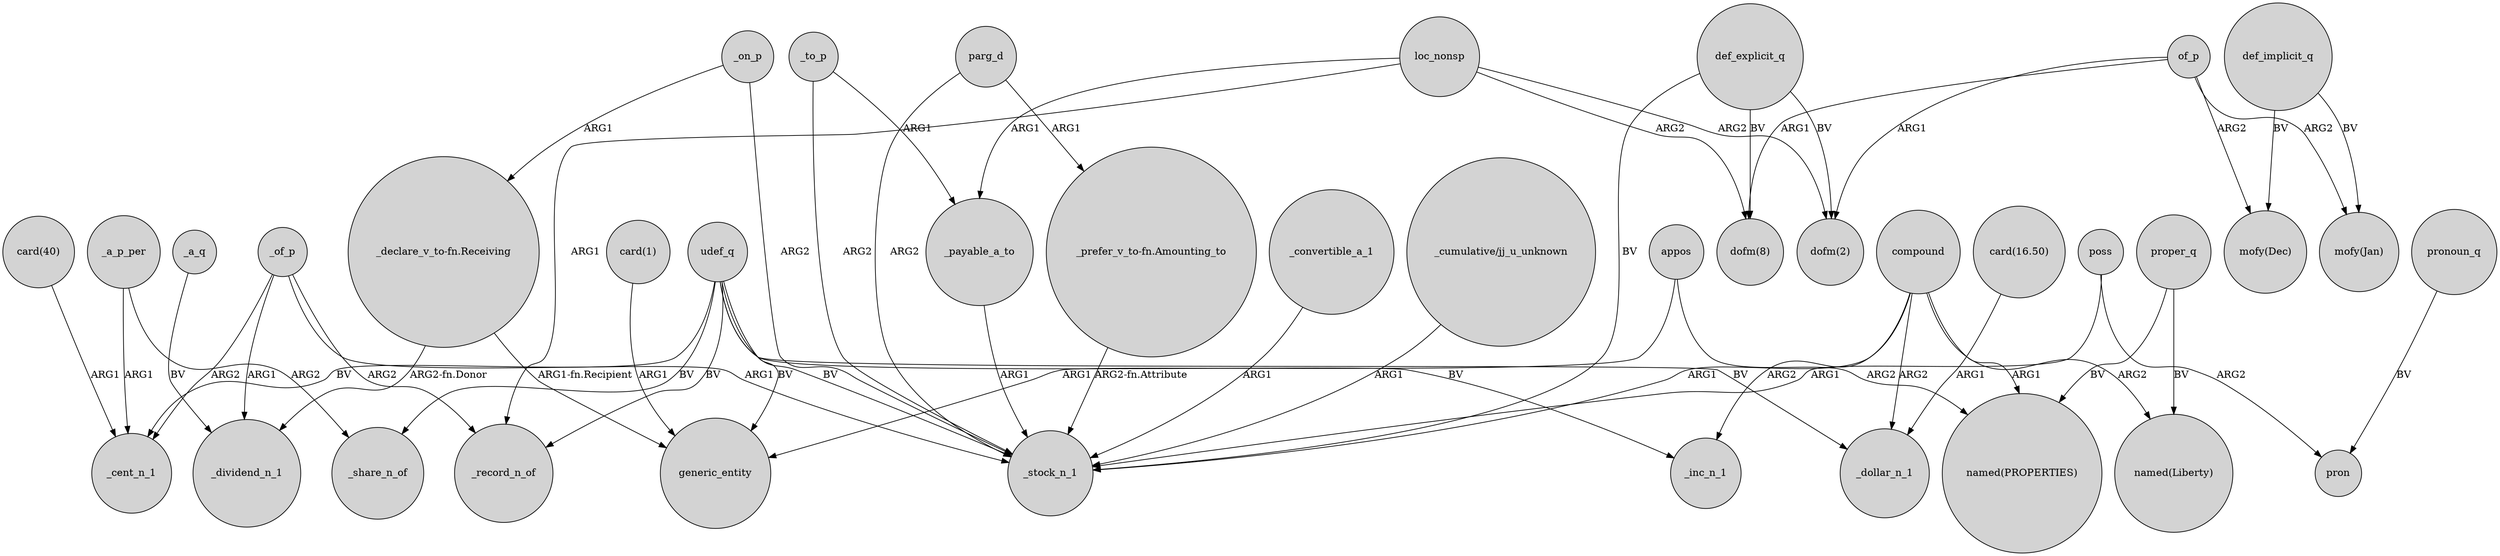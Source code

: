 digraph {
	node [shape=circle style=filled]
	"card(1)" -> generic_entity [label=ARG1]
	proper_q -> "named(PROPERTIES)" [label=BV]
	_on_p -> "_declare_v_to-fn.Receiving" [label=ARG1]
	udef_q -> _record_n_of [label=BV]
	"card(40)" -> _cent_n_1 [label=ARG1]
	_of_p -> _dividend_n_1 [label=ARG1]
	_a_p_per -> _cent_n_1 [label=ARG1]
	compound -> "named(Liberty)" [label=ARG2]
	of_p -> "mofy(Jan)" [label=ARG2]
	compound -> "named(PROPERTIES)" [label=ARG1]
	def_explicit_q -> _stock_n_1 [label=BV]
	_on_p -> _stock_n_1 [label=ARG2]
	"_declare_v_to-fn.Receiving" -> generic_entity [label="ARG1-fn.Recipient"]
	compound -> _dollar_n_1 [label=ARG2]
	parg_d -> _stock_n_1 [label=ARG2]
	_of_p -> _record_n_of [label=ARG2]
	_a_q -> _dividend_n_1 [label=BV]
	_to_p -> _payable_a_to [label=ARG1]
	udef_q -> _cent_n_1 [label=BV]
	udef_q -> generic_entity [label=BV]
	compound -> _stock_n_1 [label=ARG1]
	parg_d -> "_prefer_v_to-fn.Amounting_to" [label=ARG1]
	_to_p -> _stock_n_1 [label=ARG2]
	pronoun_q -> pron [label=BV]
	appos -> "named(PROPERTIES)" [label=ARG2]
	udef_q -> _inc_n_1 [label=BV]
	_of_p -> _cent_n_1 [label=ARG2]
	poss -> pron [label=ARG2]
	udef_q -> _stock_n_1 [label=BV]
	compound -> _inc_n_1 [label=ARG2]
	_a_p_per -> _share_n_of [label=ARG2]
	"_prefer_v_to-fn.Amounting_to" -> _stock_n_1 [label="ARG2-fn.Attribute"]
	def_explicit_q -> "dofm(8)" [label=BV]
	udef_q -> _share_n_of [label=BV]
	"_cumulative/jj_u_unknown" -> _stock_n_1 [label=ARG1]
	poss -> _stock_n_1 [label=ARG1]
	udef_q -> _dollar_n_1 [label=BV]
	proper_q -> "named(Liberty)" [label=BV]
	of_p -> "dofm(2)" [label=ARG1]
	of_p -> "dofm(8)" [label=ARG1]
	_convertible_a_1 -> _stock_n_1 [label=ARG1]
	loc_nonsp -> _payable_a_to [label=ARG1]
	"_declare_v_to-fn.Receiving" -> _dividend_n_1 [label="ARG2-fn.Donor"]
	_payable_a_to -> _stock_n_1 [label=ARG1]
	loc_nonsp -> "dofm(2)" [label=ARG2]
	of_p -> "mofy(Dec)" [label=ARG2]
	_of_p -> _stock_n_1 [label=ARG1]
	"card(16.50)" -> _dollar_n_1 [label=ARG1]
	appos -> generic_entity [label=ARG1]
	def_implicit_q -> "mofy(Jan)" [label=BV]
	loc_nonsp -> "dofm(8)" [label=ARG2]
	loc_nonsp -> _record_n_of [label=ARG1]
	def_explicit_q -> "dofm(2)" [label=BV]
	def_implicit_q -> "mofy(Dec)" [label=BV]
}
